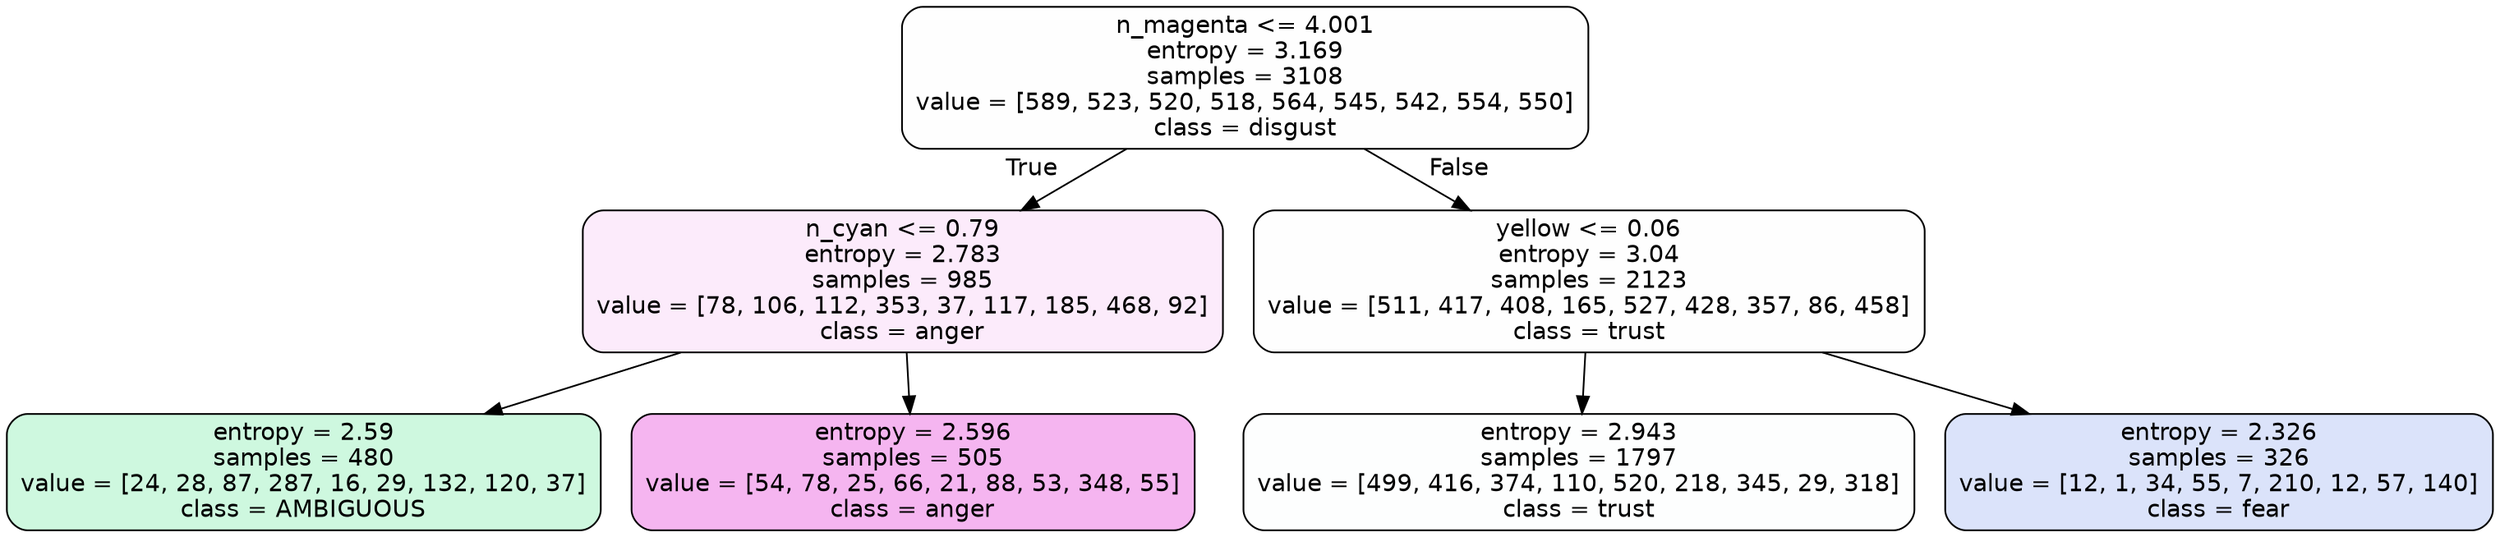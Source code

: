 digraph Tree {
node [shape=box, style="filled, rounded", color="black", fontname=helvetica] ;
edge [fontname=helvetica] ;
0 [label="n_magenta <= 4.001\nentropy = 3.169\nsamples = 3108\nvalue = [589, 523, 520, 518, 564, 545, 542, 554, 550]\nclass = disgust", fillcolor="#e5813901"] ;
1 [label="n_cyan <= 0.79\nentropy = 2.783\nsamples = 985\nvalue = [78, 106, 112, 353, 37, 117, 185, 468, 92]\nclass = anger", fillcolor="#e539d719"] ;
0 -> 1 [labeldistance=2.5, labelangle=45, headlabel="True"] ;
2 [label="entropy = 2.59\nsamples = 480\nvalue = [24, 28, 87, 287, 16, 29, 132, 120, 37]\nclass = AMBIGUOUS", fillcolor="#39e5813f"] ;
1 -> 2 ;
3 [label="entropy = 2.596\nsamples = 505\nvalue = [54, 78, 25, 66, 21, 88, 53, 348, 55]\nclass = anger", fillcolor="#e539d75f"] ;
1 -> 3 ;
4 [label="yellow <= 0.06\nentropy = 3.04\nsamples = 2123\nvalue = [511, 417, 408, 165, 527, 428, 357, 86, 458]\nclass = trust", fillcolor="#39d7e501"] ;
0 -> 4 [labeldistance=2.5, labelangle=-45, headlabel="False"] ;
5 [label="entropy = 2.943\nsamples = 1797\nvalue = [499, 416, 374, 110, 520, 218, 345, 29, 318]\nclass = trust", fillcolor="#39d7e502"] ;
4 -> 5 ;
6 [label="entropy = 2.326\nsamples = 326\nvalue = [12, 1, 34, 55, 7, 210, 12, 57, 140]\nclass = fear", fillcolor="#3964e52e"] ;
4 -> 6 ;
}
